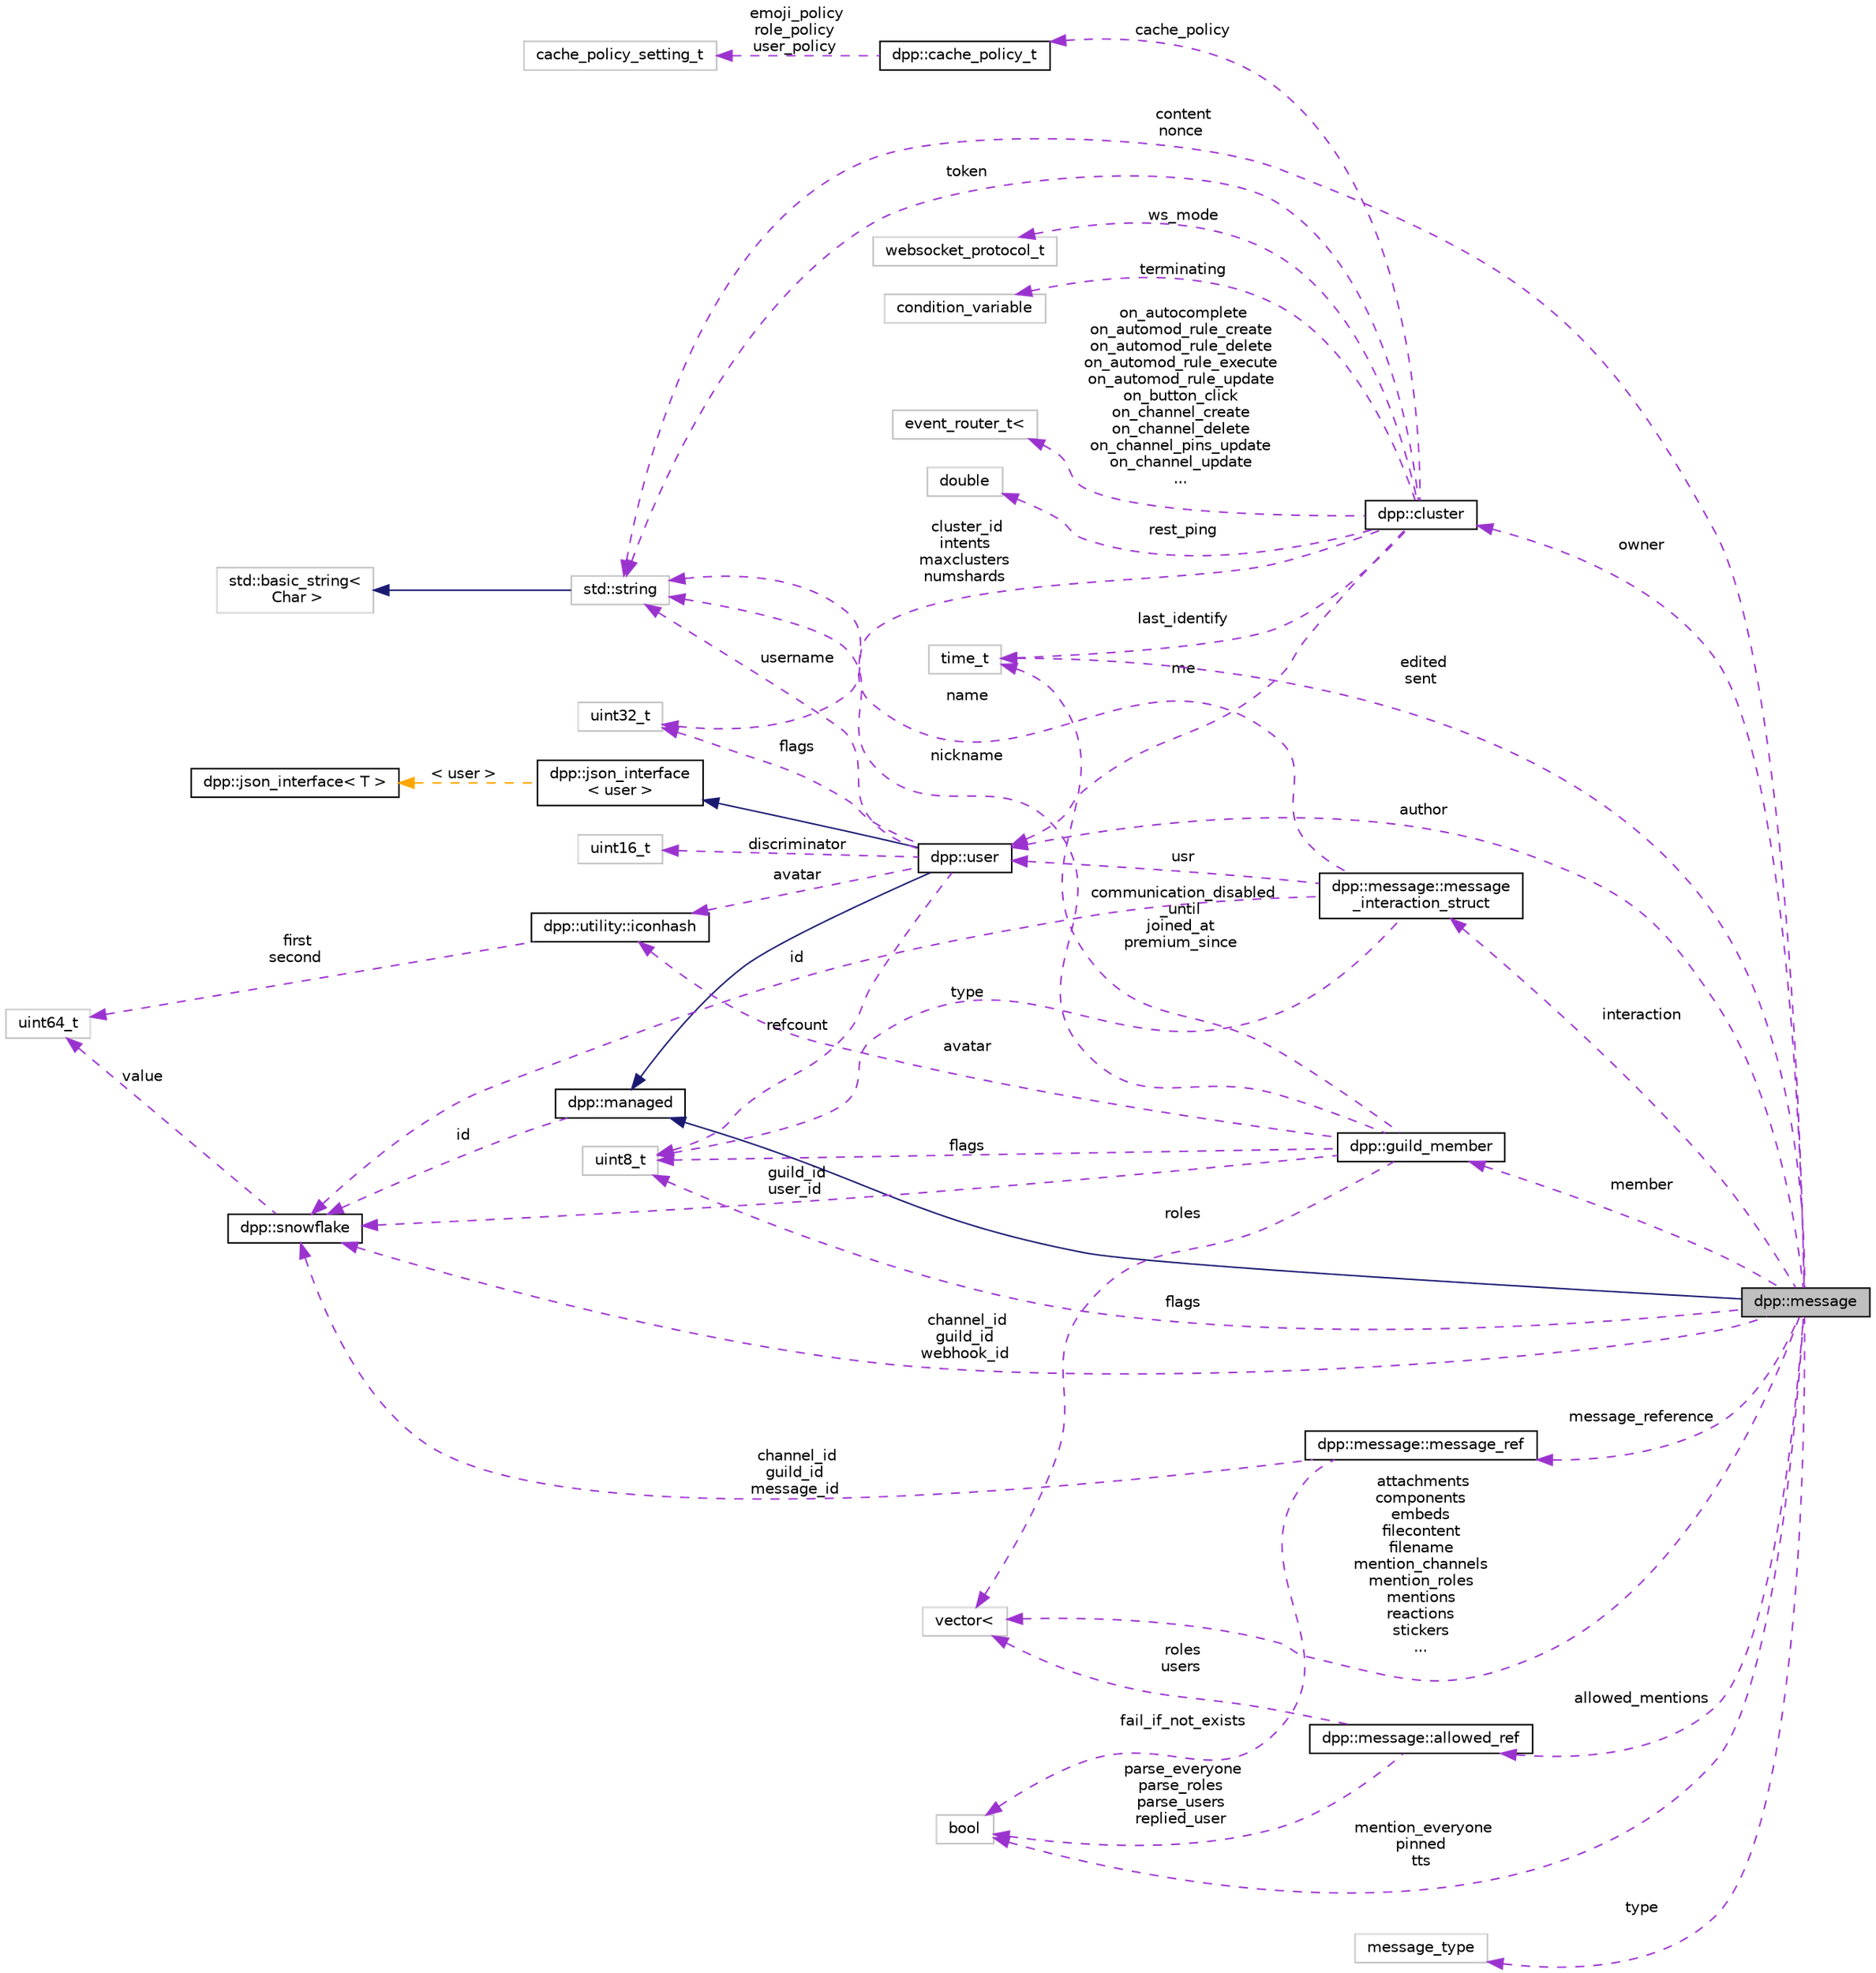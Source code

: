 digraph "dpp::message"
{
 // INTERACTIVE_SVG=YES
 // LATEX_PDF_SIZE
  bgcolor="transparent";
  edge [fontname="Helvetica",fontsize="10",labelfontname="Helvetica",labelfontsize="10"];
  node [fontname="Helvetica",fontsize="10",shape=record];
  rankdir="LR";
  Node1 [label="dpp::message",height=0.2,width=0.4,color="black", fillcolor="grey75", style="filled", fontcolor="black",tooltip="Represents messages sent and received on Discord."];
  Node2 -> Node1 [dir="back",color="midnightblue",fontsize="10",style="solid",fontname="Helvetica"];
  Node2 [label="dpp::managed",height=0.2,width=0.4,color="black",URL="$classdpp_1_1managed.html",tooltip="The managed class is the base class for various types that can be stored in a cache that are identifi..."];
  Node3 -> Node2 [dir="back",color="darkorchid3",fontsize="10",style="dashed",label=" id" ,fontname="Helvetica"];
  Node3 [label="dpp::snowflake",height=0.2,width=0.4,color="black",URL="$classdpp_1_1snowflake.html",tooltip="A container for a 64 bit unsigned value representing many things on discord. This value is known in d..."];
  Node4 -> Node3 [dir="back",color="darkorchid3",fontsize="10",style="dashed",label=" value" ,fontname="Helvetica"];
  Node4 [label="uint64_t",height=0.2,width=0.4,color="grey75",tooltip=" "];
  Node3 -> Node1 [dir="back",color="darkorchid3",fontsize="10",style="dashed",label=" channel_id\nguild_id\nwebhook_id" ,fontname="Helvetica"];
  Node5 -> Node1 [dir="back",color="darkorchid3",fontsize="10",style="dashed",label=" author" ,fontname="Helvetica"];
  Node5 [label="dpp::user",height=0.2,width=0.4,color="black",URL="$classdpp_1_1user.html",tooltip="Represents a user on discord. May or may not be a member of a dpp::guild."];
  Node2 -> Node5 [dir="back",color="midnightblue",fontsize="10",style="solid",fontname="Helvetica"];
  Node6 -> Node5 [dir="back",color="midnightblue",fontsize="10",style="solid",fontname="Helvetica"];
  Node6 [label="dpp::json_interface\l\< user \>",height=0.2,width=0.4,color="black",URL="$structdpp_1_1json__interface.html",tooltip=" "];
  Node7 -> Node6 [dir="back",color="orange",fontsize="10",style="dashed",label=" \< user \>" ,fontname="Helvetica"];
  Node7 [label="dpp::json_interface\< T \>",height=0.2,width=0.4,color="black",URL="$structdpp_1_1json__interface.html",tooltip="Represents an interface for an object that can optionally implement functions for converting to and f..."];
  Node8 -> Node5 [dir="back",color="darkorchid3",fontsize="10",style="dashed",label=" username" ,fontname="Helvetica"];
  Node8 [label="std::string",height=0.2,width=0.4,color="grey75",tooltip=" "];
  Node9 -> Node8 [dir="back",color="midnightblue",fontsize="10",style="solid",fontname="Helvetica"];
  Node9 [label="std::basic_string\<\l Char \>",height=0.2,width=0.4,color="grey75",tooltip=" "];
  Node10 -> Node5 [dir="back",color="darkorchid3",fontsize="10",style="dashed",label=" avatar" ,fontname="Helvetica"];
  Node10 [label="dpp::utility::iconhash",height=0.2,width=0.4,color="black",URL="$structdpp_1_1utility_1_1iconhash.html",tooltip="Store a 128 bit icon hash (profile picture, server icon etc) as a 128 bit binary value made of two ui..."];
  Node4 -> Node10 [dir="back",color="darkorchid3",fontsize="10",style="dashed",label=" first\nsecond" ,fontname="Helvetica"];
  Node11 -> Node5 [dir="back",color="darkorchid3",fontsize="10",style="dashed",label=" flags" ,fontname="Helvetica"];
  Node11 [label="uint32_t",height=0.2,width=0.4,color="grey75",tooltip=" "];
  Node12 -> Node5 [dir="back",color="darkorchid3",fontsize="10",style="dashed",label=" discriminator" ,fontname="Helvetica"];
  Node12 [label="uint16_t",height=0.2,width=0.4,color="grey75",tooltip=" "];
  Node13 -> Node5 [dir="back",color="darkorchid3",fontsize="10",style="dashed",label=" refcount" ,fontname="Helvetica"];
  Node13 [label="uint8_t",height=0.2,width=0.4,color="grey75",tooltip=" "];
  Node14 -> Node1 [dir="back",color="darkorchid3",fontsize="10",style="dashed",label=" member" ,fontname="Helvetica"];
  Node14 [label="dpp::guild_member",height=0.2,width=0.4,color="black",URL="$classdpp_1_1guild__member.html",tooltip="Represents dpp::user membership upon a dpp::guild. This contains the user's nickname,..."];
  Node8 -> Node14 [dir="back",color="darkorchid3",fontsize="10",style="dashed",label=" nickname" ,fontname="Helvetica"];
  Node15 -> Node14 [dir="back",color="darkorchid3",fontsize="10",style="dashed",label=" roles" ,fontname="Helvetica"];
  Node15 [label="vector\<",height=0.2,width=0.4,color="grey75",tooltip=" "];
  Node3 -> Node14 [dir="back",color="darkorchid3",fontsize="10",style="dashed",label=" guild_id\nuser_id" ,fontname="Helvetica"];
  Node10 -> Node14 [dir="back",color="darkorchid3",fontsize="10",style="dashed",label=" avatar" ,fontname="Helvetica"];
  Node16 -> Node14 [dir="back",color="darkorchid3",fontsize="10",style="dashed",label=" communication_disabled\l_until\njoined_at\npremium_since" ,fontname="Helvetica"];
  Node16 [label="time_t",height=0.2,width=0.4,color="grey75",tooltip=" "];
  Node13 -> Node14 [dir="back",color="darkorchid3",fontsize="10",style="dashed",label=" flags" ,fontname="Helvetica"];
  Node8 -> Node1 [dir="back",color="darkorchid3",fontsize="10",style="dashed",label=" content\nnonce" ,fontname="Helvetica"];
  Node15 -> Node1 [dir="back",color="darkorchid3",fontsize="10",style="dashed",label=" attachments\ncomponents\nembeds\nfilecontent\nfilename\nmention_channels\nmention_roles\nmentions\nreactions\nstickers\n..." ,fontname="Helvetica"];
  Node16 -> Node1 [dir="back",color="darkorchid3",fontsize="10",style="dashed",label=" edited\nsent" ,fontname="Helvetica"];
  Node17 -> Node1 [dir="back",color="darkorchid3",fontsize="10",style="dashed",label=" mention_everyone\npinned\ntts" ,fontname="Helvetica"];
  Node17 [label="bool",height=0.2,width=0.4,color="grey75",tooltip=" "];
  Node13 -> Node1 [dir="back",color="darkorchid3",fontsize="10",style="dashed",label=" flags" ,fontname="Helvetica"];
  Node18 -> Node1 [dir="back",color="darkorchid3",fontsize="10",style="dashed",label=" type" ,fontname="Helvetica"];
  Node18 [label="message_type",height=0.2,width=0.4,color="grey75",tooltip=" "];
  Node19 -> Node1 [dir="back",color="darkorchid3",fontsize="10",style="dashed",label=" message_reference" ,fontname="Helvetica"];
  Node19 [label="dpp::message::message_ref",height=0.2,width=0.4,color="black",URL="$structdpp_1_1message_1_1message__ref.html",tooltip="Reference to another message, e.g. a reply."];
  Node3 -> Node19 [dir="back",color="darkorchid3",fontsize="10",style="dashed",label=" channel_id\nguild_id\nmessage_id" ,fontname="Helvetica"];
  Node17 -> Node19 [dir="back",color="darkorchid3",fontsize="10",style="dashed",label=" fail_if_not_exists" ,fontname="Helvetica"];
  Node20 -> Node1 [dir="back",color="darkorchid3",fontsize="10",style="dashed",label=" interaction" ,fontname="Helvetica"];
  Node20 [label="dpp::message::message\l_interaction_struct",height=0.2,width=0.4,color="black",URL="$structdpp_1_1message_1_1message__interaction__struct.html",tooltip="Reference to an interaction."];
  Node3 -> Node20 [dir="back",color="darkorchid3",fontsize="10",style="dashed",label=" id" ,fontname="Helvetica"];
  Node13 -> Node20 [dir="back",color="darkorchid3",fontsize="10",style="dashed",label=" type" ,fontname="Helvetica"];
  Node8 -> Node20 [dir="back",color="darkorchid3",fontsize="10",style="dashed",label=" name" ,fontname="Helvetica"];
  Node5 -> Node20 [dir="back",color="darkorchid3",fontsize="10",style="dashed",label=" usr" ,fontname="Helvetica"];
  Node21 -> Node1 [dir="back",color="darkorchid3",fontsize="10",style="dashed",label=" allowed_mentions" ,fontname="Helvetica"];
  Node21 [label="dpp::message::allowed_ref",height=0.2,width=0.4,color="black",URL="$structdpp_1_1message_1_1allowed__ref.html",tooltip="Allowed mentions details."];
  Node17 -> Node21 [dir="back",color="darkorchid3",fontsize="10",style="dashed",label=" parse_everyone\nparse_roles\nparse_users\nreplied_user" ,fontname="Helvetica"];
  Node15 -> Node21 [dir="back",color="darkorchid3",fontsize="10",style="dashed",label=" roles\nusers" ,fontname="Helvetica"];
  Node22 -> Node1 [dir="back",color="darkorchid3",fontsize="10",style="dashed",label=" owner" ,fontname="Helvetica"];
  Node22 [label="dpp::cluster",height=0.2,width=0.4,color="black",URL="$classdpp_1_1cluster.html",tooltip="The cluster class represents a group of shards and a command queue for sending and receiving commands..."];
  Node8 -> Node22 [dir="back",color="darkorchid3",fontsize="10",style="dashed",label=" token" ,fontname="Helvetica"];
  Node16 -> Node22 [dir="back",color="darkorchid3",fontsize="10",style="dashed",label=" last_identify" ,fontname="Helvetica"];
  Node11 -> Node22 [dir="back",color="darkorchid3",fontsize="10",style="dashed",label=" cluster_id\nintents\nmaxclusters\nnumshards" ,fontname="Helvetica"];
  Node23 -> Node22 [dir="back",color="darkorchid3",fontsize="10",style="dashed",label=" rest_ping" ,fontname="Helvetica"];
  Node23 [label="double",height=0.2,width=0.4,color="grey75",tooltip=" "];
  Node5 -> Node22 [dir="back",color="darkorchid3",fontsize="10",style="dashed",label=" me" ,fontname="Helvetica"];
  Node24 -> Node22 [dir="back",color="darkorchid3",fontsize="10",style="dashed",label=" cache_policy" ,fontname="Helvetica"];
  Node24 [label="dpp::cache_policy_t",height=0.2,width=0.4,color="black",URL="$structdpp_1_1cache__policy__t.html",tooltip="Represents the caching policy of the cluster."];
  Node25 -> Node24 [dir="back",color="darkorchid3",fontsize="10",style="dashed",label=" emoji_policy\nrole_policy\nuser_policy" ,fontname="Helvetica"];
  Node25 [label="cache_policy_setting_t",height=0.2,width=0.4,color="grey75",tooltip=" "];
  Node26 -> Node22 [dir="back",color="darkorchid3",fontsize="10",style="dashed",label=" ws_mode" ,fontname="Helvetica"];
  Node26 [label="websocket_protocol_t",height=0.2,width=0.4,color="grey75",tooltip=" "];
  Node27 -> Node22 [dir="back",color="darkorchid3",fontsize="10",style="dashed",label=" terminating" ,fontname="Helvetica"];
  Node27 [label="condition_variable",height=0.2,width=0.4,color="grey75",tooltip=" "];
  Node28 -> Node22 [dir="back",color="darkorchid3",fontsize="10",style="dashed",label=" on_autocomplete\non_automod_rule_create\non_automod_rule_delete\non_automod_rule_execute\non_automod_rule_update\non_button_click\non_channel_create\non_channel_delete\non_channel_pins_update\non_channel_update\n..." ,fontname="Helvetica"];
  Node28 [label="event_router_t\<",height=0.2,width=0.4,color="grey75",tooltip=" "];
}
